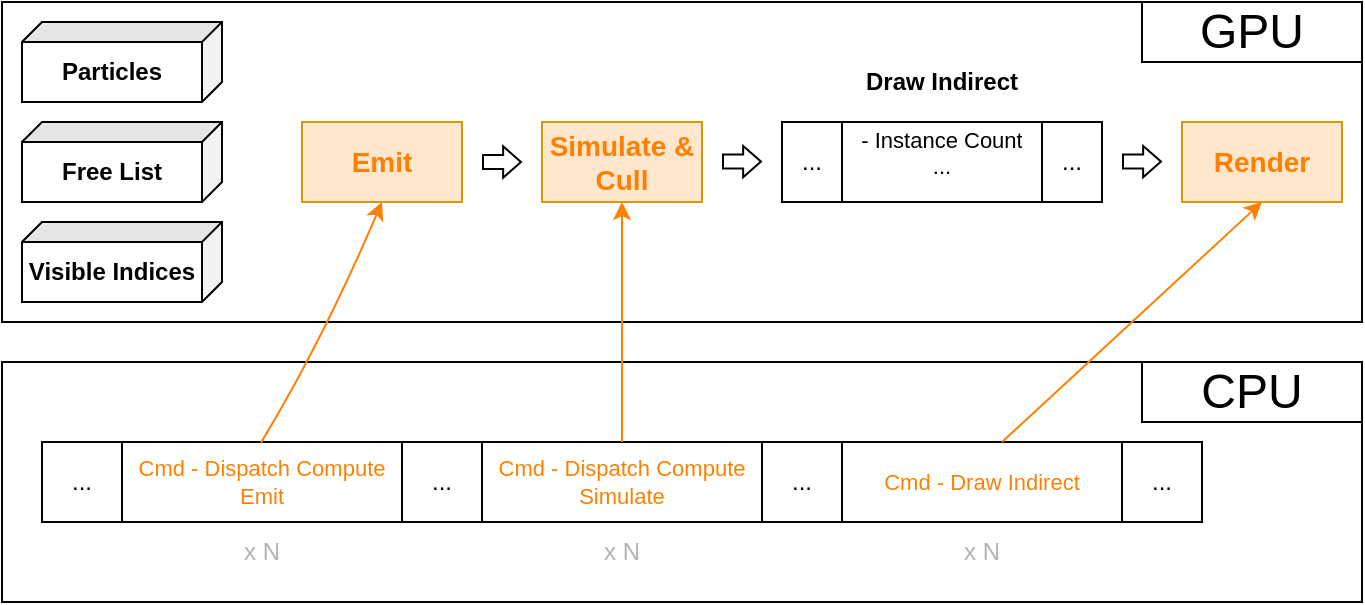 <mxfile version="24.4.8" type="device" pages="2">
  <diagram name="Page-1" id="99PWlG6kZfBLUP2-1l9i">
    <mxGraphModel dx="1555" dy="667" grid="1" gridSize="10" guides="1" tooltips="1" connect="1" arrows="1" fold="1" page="1" pageScale="1" pageWidth="1100" pageHeight="850" math="0" shadow="0">
      <root>
        <mxCell id="0" />
        <mxCell id="1" parent="0" />
        <mxCell id="Hb6XQKoIWUeUJgd0NxBw-64" value="" style="rounded=0;whiteSpace=wrap;html=1;fillColor=none;" parent="1" vertex="1">
          <mxGeometry x="30" y="30" width="680" height="160" as="geometry" />
        </mxCell>
        <mxCell id="Hb6XQKoIWUeUJgd0NxBw-47" value="&lt;b&gt;&lt;font style=&quot;font-size: 14px;&quot; color=&quot;#ff8000&quot;&gt;Emit&lt;/font&gt;&lt;/b&gt;" style="rounded=0;whiteSpace=wrap;html=1;fillColor=#ffe6cc;strokeColor=#d79b00;fontFamily=Helvetica;" parent="1" vertex="1">
          <mxGeometry x="180" y="90" width="80" height="40" as="geometry" />
        </mxCell>
        <mxCell id="Hb6XQKoIWUeUJgd0NxBw-49" value="&lt;b&gt;&lt;font style=&quot;font-size: 14px;&quot; color=&quot;#ff8000&quot;&gt;Simulate &amp;amp; Cull&lt;/font&gt;&lt;/b&gt;" style="rounded=0;whiteSpace=wrap;html=1;fillColor=#ffe6cc;strokeColor=#d79b00;fontFamily=Helvetica;" parent="1" vertex="1">
          <mxGeometry x="300" y="90" width="80" height="40" as="geometry" />
        </mxCell>
        <mxCell id="Hb6XQKoIWUeUJgd0NxBw-50" value="&lt;b&gt;&lt;font style=&quot;font-size: 14px;&quot; color=&quot;#ff8000&quot;&gt;Render&lt;/font&gt;&lt;/b&gt;" style="rounded=0;whiteSpace=wrap;html=1;fillColor=#ffe6cc;strokeColor=#d79b00;fontFamily=Helvetica;" parent="1" vertex="1">
          <mxGeometry x="620" y="90" width="80" height="40" as="geometry" />
        </mxCell>
        <mxCell id="Hb6XQKoIWUeUJgd0NxBw-51" value="" style="shape=table;startSize=0;container=1;collapsible=0;childLayout=tableLayout;fontSize=14;fontFamily=Helvetica;" parent="1" vertex="1">
          <mxGeometry x="420" y="90" width="160.0" height="40" as="geometry" />
        </mxCell>
        <mxCell id="Hb6XQKoIWUeUJgd0NxBw-52" value="" style="shape=tableRow;horizontal=0;startSize=0;swimlaneHead=0;swimlaneBody=0;strokeColor=inherit;top=0;left=0;bottom=0;right=0;collapsible=0;dropTarget=0;fillColor=none;points=[[0,0.5],[1,0.5]];portConstraint=eastwest;fontSize=12;fontFamily=Helvetica;" parent="Hb6XQKoIWUeUJgd0NxBw-51" vertex="1">
          <mxGeometry width="160.0" height="40" as="geometry" />
        </mxCell>
        <mxCell id="Hb6XQKoIWUeUJgd0NxBw-53" value="..." style="shape=partialRectangle;html=1;whiteSpace=wrap;connectable=0;strokeColor=inherit;overflow=hidden;fillColor=none;top=0;left=0;bottom=0;right=0;pointerEvents=1;fontSize=12;fontFamily=Helvetica;" parent="Hb6XQKoIWUeUJgd0NxBw-52" vertex="1">
          <mxGeometry width="30" height="40" as="geometry">
            <mxRectangle width="30" height="40" as="alternateBounds" />
          </mxGeometry>
        </mxCell>
        <mxCell id="Hb6XQKoIWUeUJgd0NxBw-54" value="&lt;div style=&quot;font-size: 11px;&quot;&gt;&lt;font style=&quot;font-size: 11px;&quot;&gt;- Instance Count&lt;/font&gt;&lt;/div&gt;&lt;div style=&quot;font-size: 11px;&quot;&gt;&lt;font style=&quot;font-size: 11px;&quot;&gt;...&lt;br&gt;&lt;/font&gt;&lt;div&gt;&lt;br&gt;&lt;/div&gt;&lt;/div&gt;" style="shape=partialRectangle;html=1;whiteSpace=wrap;connectable=0;strokeColor=inherit;overflow=hidden;fillColor=none;top=0;left=0;bottom=0;right=0;pointerEvents=1;fontSize=12;fontFamily=Helvetica;align=center;" parent="Hb6XQKoIWUeUJgd0NxBw-52" vertex="1">
          <mxGeometry x="30" width="100" height="40" as="geometry">
            <mxRectangle width="100" height="40" as="alternateBounds" />
          </mxGeometry>
        </mxCell>
        <mxCell id="Hb6XQKoIWUeUJgd0NxBw-55" value="..." style="shape=partialRectangle;html=1;whiteSpace=wrap;connectable=0;strokeColor=inherit;overflow=hidden;fillColor=none;top=0;left=0;bottom=0;right=0;pointerEvents=1;fontSize=12;fontFamily=Helvetica;" parent="Hb6XQKoIWUeUJgd0NxBw-52" vertex="1">
          <mxGeometry x="130" width="30" height="40" as="geometry">
            <mxRectangle width="30" height="40" as="alternateBounds" />
          </mxGeometry>
        </mxCell>
        <mxCell id="Hb6XQKoIWUeUJgd0NxBw-56" value="&lt;b&gt;Draw Indirect&lt;/b&gt;" style="text;html=1;align=center;verticalAlign=middle;whiteSpace=wrap;rounded=0;fontFamily=Helvetica;" parent="1" vertex="1">
          <mxGeometry x="440" y="50" width="120" height="40" as="geometry" />
        </mxCell>
        <mxCell id="Hb6XQKoIWUeUJgd0NxBw-57" value="" style="shape=flexArrow;endArrow=classic;html=1;rounded=0;width=7;endWidth=7.692;endSize=2.642;" parent="1" edge="1">
          <mxGeometry width="50" height="50" relative="1" as="geometry">
            <mxPoint x="270" y="110" as="sourcePoint" />
            <mxPoint x="290" y="110" as="targetPoint" />
          </mxGeometry>
        </mxCell>
        <mxCell id="Hb6XQKoIWUeUJgd0NxBw-58" value="" style="shape=flexArrow;endArrow=classic;html=1;rounded=0;width=7;endWidth=7.692;endSize=2.642;" parent="1" edge="1">
          <mxGeometry width="50" height="50" relative="1" as="geometry">
            <mxPoint x="390" y="109.81" as="sourcePoint" />
            <mxPoint x="410" y="109.81" as="targetPoint" />
          </mxGeometry>
        </mxCell>
        <mxCell id="Hb6XQKoIWUeUJgd0NxBw-59" value="" style="shape=flexArrow;endArrow=classic;html=1;rounded=0;width=7;endWidth=7.692;endSize=2.642;" parent="1" edge="1">
          <mxGeometry width="50" height="50" relative="1" as="geometry">
            <mxPoint x="590" y="109.81" as="sourcePoint" />
            <mxPoint x="610" y="109.81" as="targetPoint" />
          </mxGeometry>
        </mxCell>
        <mxCell id="Hb6XQKoIWUeUJgd0NxBw-61" value="&lt;b&gt;Particles&lt;/b&gt;" style="shape=cube;whiteSpace=wrap;html=1;boundedLbl=1;backgroundOutline=1;darkOpacity=0.05;darkOpacity2=0.1;size=10;direction=south;fontFamily=Helvetica;" parent="1" vertex="1">
          <mxGeometry x="40" y="40" width="100" height="40" as="geometry" />
        </mxCell>
        <mxCell id="Hb6XQKoIWUeUJgd0NxBw-62" value="&lt;b&gt;Free List&lt;/b&gt;" style="shape=cube;whiteSpace=wrap;html=1;boundedLbl=1;backgroundOutline=1;darkOpacity=0.05;darkOpacity2=0.1;size=10;direction=south;fontFamily=Helvetica;" parent="1" vertex="1">
          <mxGeometry x="40" y="90" width="100" height="40" as="geometry" />
        </mxCell>
        <mxCell id="Hb6XQKoIWUeUJgd0NxBw-63" value="&lt;b&gt;Visible Indices&lt;/b&gt;" style="shape=cube;whiteSpace=wrap;html=1;boundedLbl=1;backgroundOutline=1;darkOpacity=0.05;darkOpacity2=0.1;size=10;direction=south;fontFamily=Helvetica;" parent="1" vertex="1">
          <mxGeometry x="40" y="140" width="100" height="40" as="geometry" />
        </mxCell>
        <mxCell id="Hb6XQKoIWUeUJgd0NxBw-65" value="&lt;font style=&quot;font-size: 24px;&quot;&gt;GPU&lt;/font&gt;" style="text;html=1;align=center;verticalAlign=middle;whiteSpace=wrap;rounded=0;strokeColor=default;fontFamily=Helvetica;" parent="1" vertex="1">
          <mxGeometry x="600" y="30" width="110" height="30" as="geometry" />
        </mxCell>
        <mxCell id="WxU4IOtoPS9s3tsvV4Lu-1" value="" style="rounded=0;whiteSpace=wrap;html=1;fillColor=none;fontFamily=Helvetica;" parent="1" vertex="1">
          <mxGeometry x="30" y="210" width="680" height="120" as="geometry" />
        </mxCell>
        <mxCell id="WxU4IOtoPS9s3tsvV4Lu-2" value="&lt;font style=&quot;font-size: 24px;&quot;&gt;CPU&lt;/font&gt;" style="text;html=1;align=center;verticalAlign=middle;whiteSpace=wrap;rounded=0;strokeColor=default;fontFamily=Helvetica;" parent="1" vertex="1">
          <mxGeometry x="600" y="210" width="110" height="30" as="geometry" />
        </mxCell>
        <mxCell id="WxU4IOtoPS9s3tsvV4Lu-3" value="" style="shape=table;startSize=0;container=1;collapsible=0;childLayout=tableLayout;fontSize=16;fontFamily=Helvetica;align=center;strokeWidth=1;perimeterSpacing=3;" parent="1" vertex="1">
          <mxGeometry x="50" y="250" width="580" height="40" as="geometry" />
        </mxCell>
        <mxCell id="WxU4IOtoPS9s3tsvV4Lu-4" value="" style="shape=tableRow;horizontal=0;startSize=0;swimlaneHead=0;swimlaneBody=0;strokeColor=inherit;top=0;left=0;bottom=0;right=0;collapsible=0;dropTarget=0;fillColor=none;points=[[0,0.5],[1,0.5]];portConstraint=eastwest;fontSize=12;fontFamily=Helvetica;align=center;strokeWidth=1;perimeterSpacing=3;" parent="WxU4IOtoPS9s3tsvV4Lu-3" vertex="1">
          <mxGeometry width="580" height="40" as="geometry" />
        </mxCell>
        <mxCell id="WxU4IOtoPS9s3tsvV4Lu-5" value="..." style="shape=partialRectangle;html=1;whiteSpace=wrap;connectable=0;strokeColor=inherit;overflow=hidden;fillColor=none;top=0;left=0;bottom=0;right=0;pointerEvents=1;fontSize=12;fontFamily=Helvetica;align=center;strokeWidth=1;perimeterSpacing=3;" parent="WxU4IOtoPS9s3tsvV4Lu-4" vertex="1">
          <mxGeometry width="40" height="40" as="geometry">
            <mxRectangle width="40" height="40" as="alternateBounds" />
          </mxGeometry>
        </mxCell>
        <mxCell id="WxU4IOtoPS9s3tsvV4Lu-6" value="&lt;div style=&quot;font-size: 11px;&quot;&gt;&lt;font color=&quot;#ff8000&quot;&gt;Cmd - Dispatch Compute&lt;/font&gt;&lt;/div&gt;&lt;div style=&quot;font-size: 11px;&quot;&gt;&lt;font color=&quot;#ff8000&quot;&gt;Emit&lt;/font&gt;&lt;/div&gt;" style="shape=partialRectangle;html=1;whiteSpace=wrap;connectable=0;strokeColor=inherit;overflow=hidden;fillColor=none;top=0;left=0;bottom=0;right=0;pointerEvents=1;fontSize=12;fontFamily=Helvetica;align=center;strokeWidth=1;perimeterSpacing=3;" parent="WxU4IOtoPS9s3tsvV4Lu-4" vertex="1">
          <mxGeometry x="40" width="140" height="40" as="geometry">
            <mxRectangle width="140" height="40" as="alternateBounds" />
          </mxGeometry>
        </mxCell>
        <mxCell id="WxU4IOtoPS9s3tsvV4Lu-7" value="..." style="shape=partialRectangle;html=1;whiteSpace=wrap;connectable=0;strokeColor=inherit;overflow=hidden;fillColor=none;top=0;left=0;bottom=0;right=0;pointerEvents=1;fontSize=12;fontFamily=Helvetica;align=center;strokeWidth=1;perimeterSpacing=3;" parent="WxU4IOtoPS9s3tsvV4Lu-4" vertex="1">
          <mxGeometry x="180" width="40" height="40" as="geometry">
            <mxRectangle width="40" height="40" as="alternateBounds" />
          </mxGeometry>
        </mxCell>
        <mxCell id="WxU4IOtoPS9s3tsvV4Lu-8" value="&lt;div style=&quot;font-size: 11px;&quot;&gt;&lt;font color=&quot;#ff8000&quot;&gt;Cmd - Dispatch Compute&lt;/font&gt;&lt;/div&gt;&lt;div style=&quot;font-size: 11px;&quot;&gt;&lt;font color=&quot;#ff8000&quot;&gt;Simulate&lt;/font&gt;&lt;/div&gt;" style="shape=partialRectangle;html=1;whiteSpace=wrap;connectable=0;strokeColor=inherit;overflow=hidden;fillColor=none;top=0;left=0;bottom=0;right=0;pointerEvents=1;fontSize=12;fontFamily=Helvetica;align=center;strokeWidth=1;perimeterSpacing=3;" parent="WxU4IOtoPS9s3tsvV4Lu-4" vertex="1">
          <mxGeometry x="220" width="140" height="40" as="geometry">
            <mxRectangle width="140" height="40" as="alternateBounds" />
          </mxGeometry>
        </mxCell>
        <mxCell id="WxU4IOtoPS9s3tsvV4Lu-9" value="..." style="shape=partialRectangle;html=1;whiteSpace=wrap;connectable=0;strokeColor=inherit;overflow=hidden;fillColor=none;top=0;left=0;bottom=0;right=0;pointerEvents=1;fontSize=12;fontFamily=Helvetica;align=center;strokeWidth=1;perimeterSpacing=3;" parent="WxU4IOtoPS9s3tsvV4Lu-4" vertex="1">
          <mxGeometry x="360" width="40" height="40" as="geometry">
            <mxRectangle width="40" height="40" as="alternateBounds" />
          </mxGeometry>
        </mxCell>
        <mxCell id="WxU4IOtoPS9s3tsvV4Lu-10" value="&lt;div style=&quot;font-size: 11px;&quot;&gt;&lt;font color=&quot;#ff8000&quot;&gt;Cmd - Draw Indirect&lt;/font&gt;&lt;/div&gt;" style="shape=partialRectangle;html=1;whiteSpace=wrap;connectable=0;strokeColor=inherit;overflow=hidden;fillColor=none;top=0;left=0;bottom=0;right=0;pointerEvents=1;fontSize=12;fontFamily=Helvetica;align=center;strokeWidth=1;perimeterSpacing=3;" parent="WxU4IOtoPS9s3tsvV4Lu-4" vertex="1">
          <mxGeometry x="400" width="140" height="40" as="geometry">
            <mxRectangle width="140" height="40" as="alternateBounds" />
          </mxGeometry>
        </mxCell>
        <mxCell id="WxU4IOtoPS9s3tsvV4Lu-12" value="..." style="shape=partialRectangle;html=1;whiteSpace=wrap;connectable=0;strokeColor=inherit;overflow=hidden;fillColor=none;top=0;left=0;bottom=0;right=0;pointerEvents=1;fontSize=12;fontFamily=Helvetica;align=center;strokeWidth=1;perimeterSpacing=3;" parent="WxU4IOtoPS9s3tsvV4Lu-4" vertex="1">
          <mxGeometry x="540" width="40" height="40" as="geometry">
            <mxRectangle width="40" height="40" as="alternateBounds" />
          </mxGeometry>
        </mxCell>
        <mxCell id="WxU4IOtoPS9s3tsvV4Lu-13" value="" style="endArrow=classic;html=1;rounded=0;curved=1;strokeColor=#FF8000;fontFamily=Helvetica;exitX=0.192;exitY=0.072;exitDx=0;exitDy=0;exitPerimeter=0;entryX=0.5;entryY=1;entryDx=0;entryDy=0;" parent="1" source="WxU4IOtoPS9s3tsvV4Lu-4" target="Hb6XQKoIWUeUJgd0NxBw-47" edge="1">
          <mxGeometry width="50" height="50" relative="1" as="geometry">
            <mxPoint x="150" y="285" as="sourcePoint" />
            <mxPoint x="420" y="165" as="targetPoint" />
            <Array as="points">
              <mxPoint x="190" y="200" />
            </Array>
          </mxGeometry>
        </mxCell>
        <mxCell id="WxU4IOtoPS9s3tsvV4Lu-14" value="" style="endArrow=classic;html=1;rounded=0;curved=1;strokeColor=#FF8000;fontFamily=Helvetica;exitX=0.192;exitY=0.072;exitDx=0;exitDy=0;exitPerimeter=0;entryX=0.5;entryY=1;entryDx=0;entryDy=0;" parent="1" target="Hb6XQKoIWUeUJgd0NxBw-49" edge="1">
          <mxGeometry width="50" height="50" relative="1" as="geometry">
            <mxPoint x="340" y="250" as="sourcePoint" />
            <mxPoint x="400" y="130" as="targetPoint" />
            <Array as="points" />
          </mxGeometry>
        </mxCell>
        <mxCell id="WxU4IOtoPS9s3tsvV4Lu-15" value="" style="endArrow=classic;html=1;rounded=0;curved=1;strokeColor=#FF8000;fontFamily=Helvetica;exitX=0.192;exitY=0.072;exitDx=0;exitDy=0;exitPerimeter=0;entryX=0.5;entryY=1;entryDx=0;entryDy=0;" parent="1" target="Hb6XQKoIWUeUJgd0NxBw-50" edge="1">
          <mxGeometry width="50" height="50" relative="1" as="geometry">
            <mxPoint x="530" y="250" as="sourcePoint" />
            <mxPoint x="530" y="130" as="targetPoint" />
            <Array as="points" />
          </mxGeometry>
        </mxCell>
        <mxCell id="WxU4IOtoPS9s3tsvV4Lu-16" value="x N" style="text;html=1;align=center;verticalAlign=middle;whiteSpace=wrap;rounded=0;fontColor=#B3B3B3;" parent="1" vertex="1">
          <mxGeometry x="130" y="290" width="60" height="30" as="geometry" />
        </mxCell>
        <mxCell id="WxU4IOtoPS9s3tsvV4Lu-17" value="x N" style="text;html=1;align=center;verticalAlign=middle;whiteSpace=wrap;rounded=0;fontColor=#B3B3B3;" parent="1" vertex="1">
          <mxGeometry x="310" y="290" width="60" height="30" as="geometry" />
        </mxCell>
        <mxCell id="WxU4IOtoPS9s3tsvV4Lu-18" value="x N" style="text;html=1;align=center;verticalAlign=middle;whiteSpace=wrap;rounded=0;fontColor=#B3B3B3;" parent="1" vertex="1">
          <mxGeometry x="490" y="290" width="60" height="30" as="geometry" />
        </mxCell>
      </root>
    </mxGraphModel>
  </diagram>
  <diagram id="Eo64Pq8P5oJQm4kqMR7I" name="Page-2">
    <mxGraphModel dx="2954" dy="1267" grid="1" gridSize="10" guides="1" tooltips="1" connect="1" arrows="1" fold="1" page="1" pageScale="1" pageWidth="1100" pageHeight="850" math="0" shadow="0">
      <root>
        <mxCell id="0" />
        <mxCell id="1" parent="0" />
        <mxCell id="ta0q_kXH18AI3bolFfjr-1" value="" style="shape=table;startSize=0;container=1;collapsible=0;childLayout=tableLayout;fontSize=14;fontFamily=Helvetica;" vertex="1" parent="1">
          <mxGeometry x="40" y="410" width="280" height="40" as="geometry" />
        </mxCell>
        <mxCell id="ta0q_kXH18AI3bolFfjr-2" value="" style="shape=tableRow;horizontal=0;startSize=0;swimlaneHead=0;swimlaneBody=0;strokeColor=inherit;top=0;left=0;bottom=0;right=0;collapsible=0;dropTarget=0;fillColor=none;points=[[0,0.5],[1,0.5]];portConstraint=eastwest;fontSize=12;fontFamily=Helvetica;" vertex="1" parent="ta0q_kXH18AI3bolFfjr-1">
          <mxGeometry width="280" height="40" as="geometry" />
        </mxCell>
        <mxCell id="ta0q_kXH18AI3bolFfjr-3" value="22" style="shape=partialRectangle;html=1;whiteSpace=wrap;connectable=0;strokeColor=inherit;overflow=hidden;fillColor=none;top=0;left=0;bottom=0;right=0;pointerEvents=1;fontSize=12;fontFamily=Helvetica;fontColor=#B9E0A5;" vertex="1" parent="ta0q_kXH18AI3bolFfjr-2">
          <mxGeometry width="40" height="40" as="geometry">
            <mxRectangle width="40" height="40" as="alternateBounds" />
          </mxGeometry>
        </mxCell>
        <mxCell id="ta0q_kXH18AI3bolFfjr-4" value="112" style="shape=partialRectangle;html=1;whiteSpace=wrap;connectable=0;strokeColor=inherit;overflow=hidden;fillColor=none;top=0;left=0;bottom=0;right=0;pointerEvents=1;fontSize=12;fontFamily=Helvetica;fontColor=#B9E0A5;" vertex="1" parent="ta0q_kXH18AI3bolFfjr-2">
          <mxGeometry x="40" width="40" height="40" as="geometry">
            <mxRectangle width="40" height="40" as="alternateBounds" />
          </mxGeometry>
        </mxCell>
        <mxCell id="ta0q_kXH18AI3bolFfjr-5" value="..." style="shape=partialRectangle;html=1;whiteSpace=wrap;connectable=0;strokeColor=inherit;overflow=hidden;fillColor=none;top=0;left=0;bottom=0;right=0;pointerEvents=1;fontSize=12;fontFamily=Helvetica;fontColor=#B9E0A5;" vertex="1" parent="ta0q_kXH18AI3bolFfjr-2">
          <mxGeometry x="80" width="40" height="40" as="geometry">
            <mxRectangle width="40" height="40" as="alternateBounds" />
          </mxGeometry>
        </mxCell>
        <mxCell id="ta0q_kXH18AI3bolFfjr-6" value="57" style="shape=partialRectangle;html=1;whiteSpace=wrap;connectable=0;strokeColor=inherit;overflow=hidden;fillColor=none;top=0;left=0;bottom=0;right=0;pointerEvents=1;fontSize=12;fontFamily=Helvetica;fontColor=#B9E0A5;" vertex="1" parent="ta0q_kXH18AI3bolFfjr-2">
          <mxGeometry x="120" width="40" height="40" as="geometry">
            <mxRectangle width="40" height="40" as="alternateBounds" />
          </mxGeometry>
        </mxCell>
        <mxCell id="ta0q_kXH18AI3bolFfjr-7" value="-1" style="shape=partialRectangle;html=1;whiteSpace=wrap;connectable=0;strokeColor=inherit;overflow=hidden;fillColor=none;top=0;left=0;bottom=0;right=0;pointerEvents=1;fontSize=12;fontFamily=Helvetica;fontColor=#D40000;" vertex="1" parent="ta0q_kXH18AI3bolFfjr-2">
          <mxGeometry x="160" width="40" height="40" as="geometry">
            <mxRectangle width="40" height="40" as="alternateBounds" />
          </mxGeometry>
        </mxCell>
        <mxCell id="ta0q_kXH18AI3bolFfjr-8" value="..." style="shape=partialRectangle;html=1;whiteSpace=wrap;connectable=0;strokeColor=inherit;overflow=hidden;fillColor=none;top=0;left=0;bottom=0;right=0;pointerEvents=1;fontSize=12;fontFamily=Helvetica;fontColor=#D40000;" vertex="1" parent="ta0q_kXH18AI3bolFfjr-2">
          <mxGeometry x="200" width="40" height="40" as="geometry">
            <mxRectangle width="40" height="40" as="alternateBounds" />
          </mxGeometry>
        </mxCell>
        <mxCell id="ta0q_kXH18AI3bolFfjr-9" value="-1" style="shape=partialRectangle;html=1;whiteSpace=wrap;connectable=0;strokeColor=inherit;overflow=hidden;fillColor=none;top=0;left=0;bottom=0;right=0;pointerEvents=1;fontSize=12;fontFamily=Helvetica;fontColor=#D40000;" vertex="1" parent="ta0q_kXH18AI3bolFfjr-2">
          <mxGeometry x="240" width="40" height="40" as="geometry">
            <mxRectangle width="40" height="40" as="alternateBounds" />
          </mxGeometry>
        </mxCell>
        <mxCell id="ta0q_kXH18AI3bolFfjr-10" value="&lt;b&gt;Free List&lt;/b&gt;" style="text;html=1;align=center;verticalAlign=middle;whiteSpace=wrap;rounded=0;fontFamily=Helvetica;" vertex="1" parent="1">
          <mxGeometry x="120" y="370" width="120" height="40" as="geometry" />
        </mxCell>
      </root>
    </mxGraphModel>
  </diagram>
</mxfile>

